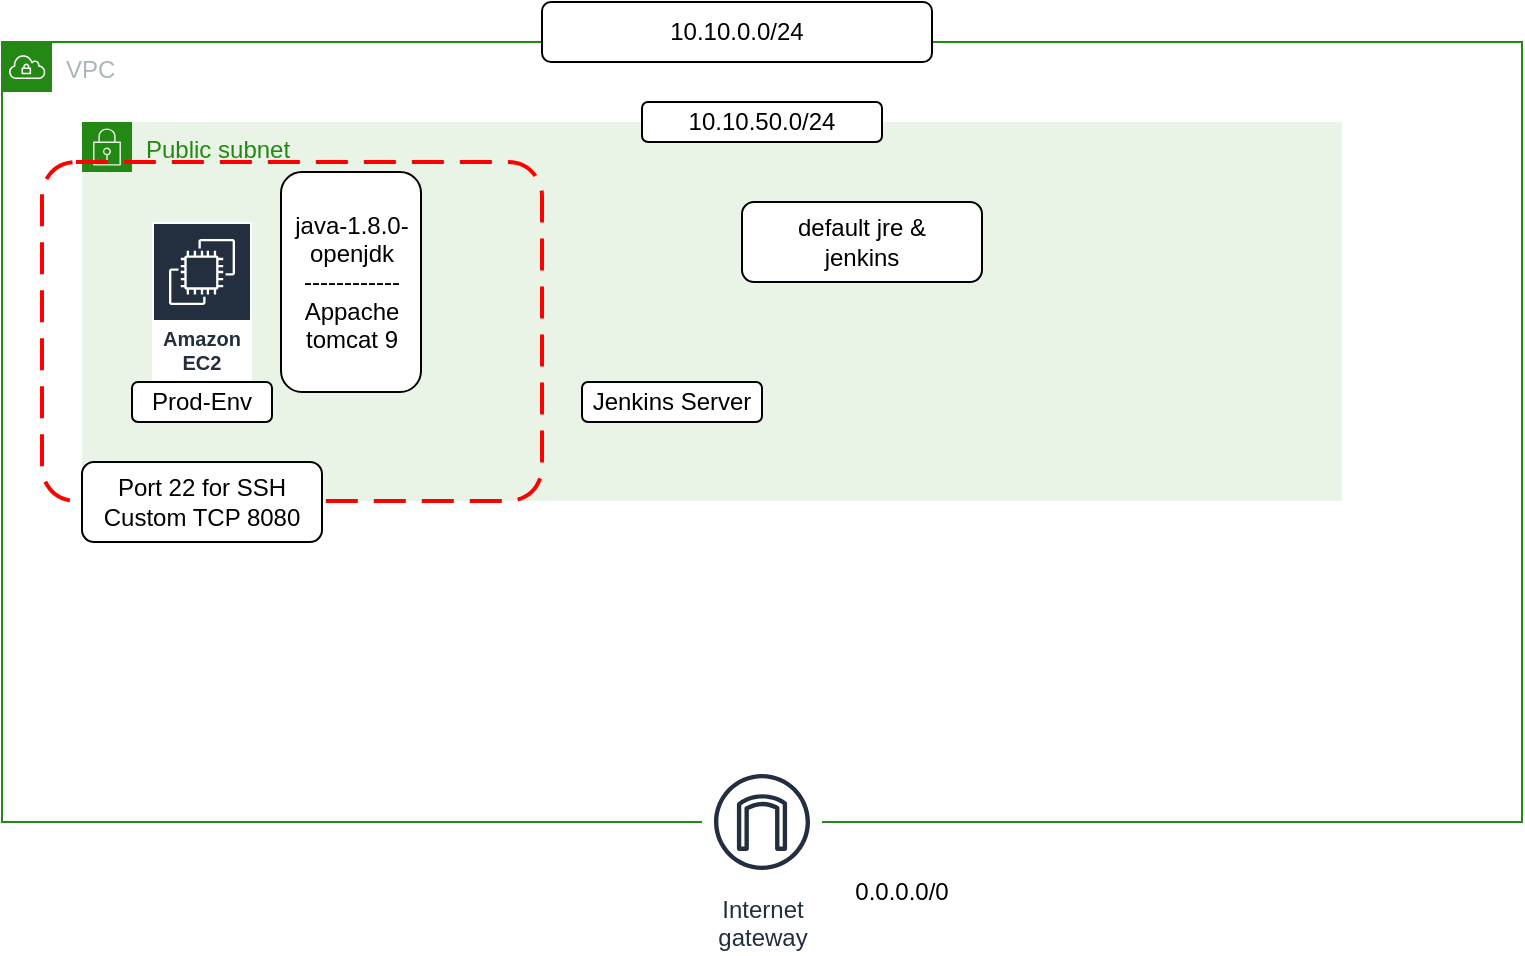 <mxfile version="20.7.4" type="github">
  <diagram id="tG8iGMxadO1Et6cglrim" name="Page-1">
    <mxGraphModel dx="880" dy="395" grid="1" gridSize="10" guides="1" tooltips="1" connect="1" arrows="1" fold="1" page="1" pageScale="1" pageWidth="850" pageHeight="1100" math="0" shadow="0">
      <root>
        <mxCell id="0" />
        <mxCell id="1" parent="0" />
        <mxCell id="zTSLAmRdlTajMLCa33K6-1" value="VPC" style="points=[[0,0],[0.25,0],[0.5,0],[0.75,0],[1,0],[1,0.25],[1,0.5],[1,0.75],[1,1],[0.75,1],[0.5,1],[0.25,1],[0,1],[0,0.75],[0,0.5],[0,0.25]];outlineConnect=0;gradientColor=none;html=1;whiteSpace=wrap;fontSize=12;fontStyle=0;container=1;pointerEvents=0;collapsible=0;recursiveResize=0;shape=mxgraph.aws4.group;grIcon=mxgraph.aws4.group_vpc;strokeColor=#248814;fillColor=none;verticalAlign=top;align=left;spacingLeft=30;fontColor=#AAB7B8;dashed=0;" vertex="1" parent="1">
          <mxGeometry x="40" y="40" width="760" height="390" as="geometry" />
        </mxCell>
        <mxCell id="zTSLAmRdlTajMLCa33K6-2" value="Public subnet" style="points=[[0,0],[0.25,0],[0.5,0],[0.75,0],[1,0],[1,0.25],[1,0.5],[1,0.75],[1,1],[0.75,1],[0.5,1],[0.25,1],[0,1],[0,0.75],[0,0.5],[0,0.25]];outlineConnect=0;gradientColor=none;html=1;whiteSpace=wrap;fontSize=12;fontStyle=0;container=1;pointerEvents=0;collapsible=0;recursiveResize=0;shape=mxgraph.aws4.group;grIcon=mxgraph.aws4.group_security_group;grStroke=0;strokeColor=#248814;fillColor=#E9F3E6;verticalAlign=top;align=left;spacingLeft=30;fontColor=#248814;dashed=0;" vertex="1" parent="zTSLAmRdlTajMLCa33K6-1">
          <mxGeometry x="40" y="40" width="630" height="189.5" as="geometry" />
        </mxCell>
        <mxCell id="zTSLAmRdlTajMLCa33K6-3" value="Amazon EC2" style="sketch=0;outlineConnect=0;fontColor=#232F3E;gradientColor=none;strokeColor=#ffffff;fillColor=#232F3E;dashed=0;verticalLabelPosition=middle;verticalAlign=bottom;align=center;html=1;whiteSpace=wrap;fontSize=10;fontStyle=1;spacing=3;shape=mxgraph.aws4.productIcon;prIcon=mxgraph.aws4.ec2;" vertex="1" parent="zTSLAmRdlTajMLCa33K6-2">
          <mxGeometry x="35" y="50" width="50" height="80" as="geometry" />
        </mxCell>
        <mxCell id="zTSLAmRdlTajMLCa33K6-7" value="Prod-Env" style="rounded=1;whiteSpace=wrap;html=1;" vertex="1" parent="zTSLAmRdlTajMLCa33K6-2">
          <mxGeometry x="25" y="130" width="70" height="20" as="geometry" />
        </mxCell>
        <mxCell id="zTSLAmRdlTajMLCa33K6-9" value="Jenkins Server" style="rounded=1;whiteSpace=wrap;html=1;" vertex="1" parent="zTSLAmRdlTajMLCa33K6-2">
          <mxGeometry x="250" y="130" width="90" height="20" as="geometry" />
        </mxCell>
        <mxCell id="zTSLAmRdlTajMLCa33K6-15" value="default jre &amp;amp;&lt;br&gt;jenkins" style="rounded=1;whiteSpace=wrap;html=1;" vertex="1" parent="zTSLAmRdlTajMLCa33K6-2">
          <mxGeometry x="330" y="40" width="120" height="40" as="geometry" />
        </mxCell>
        <mxCell id="zTSLAmRdlTajMLCa33K6-10" value="" style="rounded=1;arcSize=10;dashed=1;strokeColor=#ff0000;fillColor=none;gradientColor=none;dashPattern=8 4;strokeWidth=2;" vertex="1" parent="zTSLAmRdlTajMLCa33K6-2">
          <mxGeometry x="-20" y="20" width="250" height="169.5" as="geometry" />
        </mxCell>
        <mxCell id="zTSLAmRdlTajMLCa33K6-18" value="" style="shape=image;html=1;verticalAlign=top;verticalLabelPosition=bottom;labelBackgroundColor=#ffffff;imageAspect=0;aspect=fixed;image=https://cdn1.iconfinder.com/data/icons/operating-system-flat-1/30/ubuntu-128.png" vertex="1" parent="zTSLAmRdlTajMLCa33K6-2">
          <mxGeometry x="260" y="50" width="70" height="70" as="geometry" />
        </mxCell>
        <mxCell id="zTSLAmRdlTajMLCa33K6-6" value="10.10.50.0/24" style="rounded=1;whiteSpace=wrap;html=1;" vertex="1" parent="zTSLAmRdlTajMLCa33K6-1">
          <mxGeometry x="320" y="30" width="120" height="20" as="geometry" />
        </mxCell>
        <mxCell id="zTSLAmRdlTajMLCa33K6-11" value="Port 22 for SSH&lt;br&gt;Custom TCP 8080" style="rounded=1;whiteSpace=wrap;html=1;" vertex="1" parent="zTSLAmRdlTajMLCa33K6-1">
          <mxGeometry x="40" y="210" width="120" height="40" as="geometry" />
        </mxCell>
        <mxCell id="zTSLAmRdlTajMLCa33K6-12" value="Internet&#xa;gateway" style="sketch=0;outlineConnect=0;fontColor=#232F3E;gradientColor=none;strokeColor=#232F3E;fillColor=#ffffff;dashed=0;verticalLabelPosition=bottom;verticalAlign=top;align=center;html=1;fontSize=12;fontStyle=0;aspect=fixed;shape=mxgraph.aws4.resourceIcon;resIcon=mxgraph.aws4.internet_gateway;" vertex="1" parent="zTSLAmRdlTajMLCa33K6-1">
          <mxGeometry x="350" y="360" width="60" height="60" as="geometry" />
        </mxCell>
        <mxCell id="zTSLAmRdlTajMLCa33K6-14" value="java-1.8.0-openjdk&lt;br&gt;------------&lt;br&gt;Appache tomcat 9" style="rounded=1;whiteSpace=wrap;html=1;" vertex="1" parent="zTSLAmRdlTajMLCa33K6-1">
          <mxGeometry x="139.5" y="65" width="70" height="110" as="geometry" />
        </mxCell>
        <mxCell id="zTSLAmRdlTajMLCa33K6-5" value="10.10.0.0/24" style="rounded=1;whiteSpace=wrap;html=1;" vertex="1" parent="1">
          <mxGeometry x="310" y="20" width="195" height="30" as="geometry" />
        </mxCell>
        <mxCell id="zTSLAmRdlTajMLCa33K6-13" value="0.0.0.0/0" style="text;html=1;strokeColor=none;fillColor=none;align=center;verticalAlign=middle;whiteSpace=wrap;rounded=0;" vertex="1" parent="1">
          <mxGeometry x="460" y="450" width="60" height="30" as="geometry" />
        </mxCell>
      </root>
    </mxGraphModel>
  </diagram>
</mxfile>
